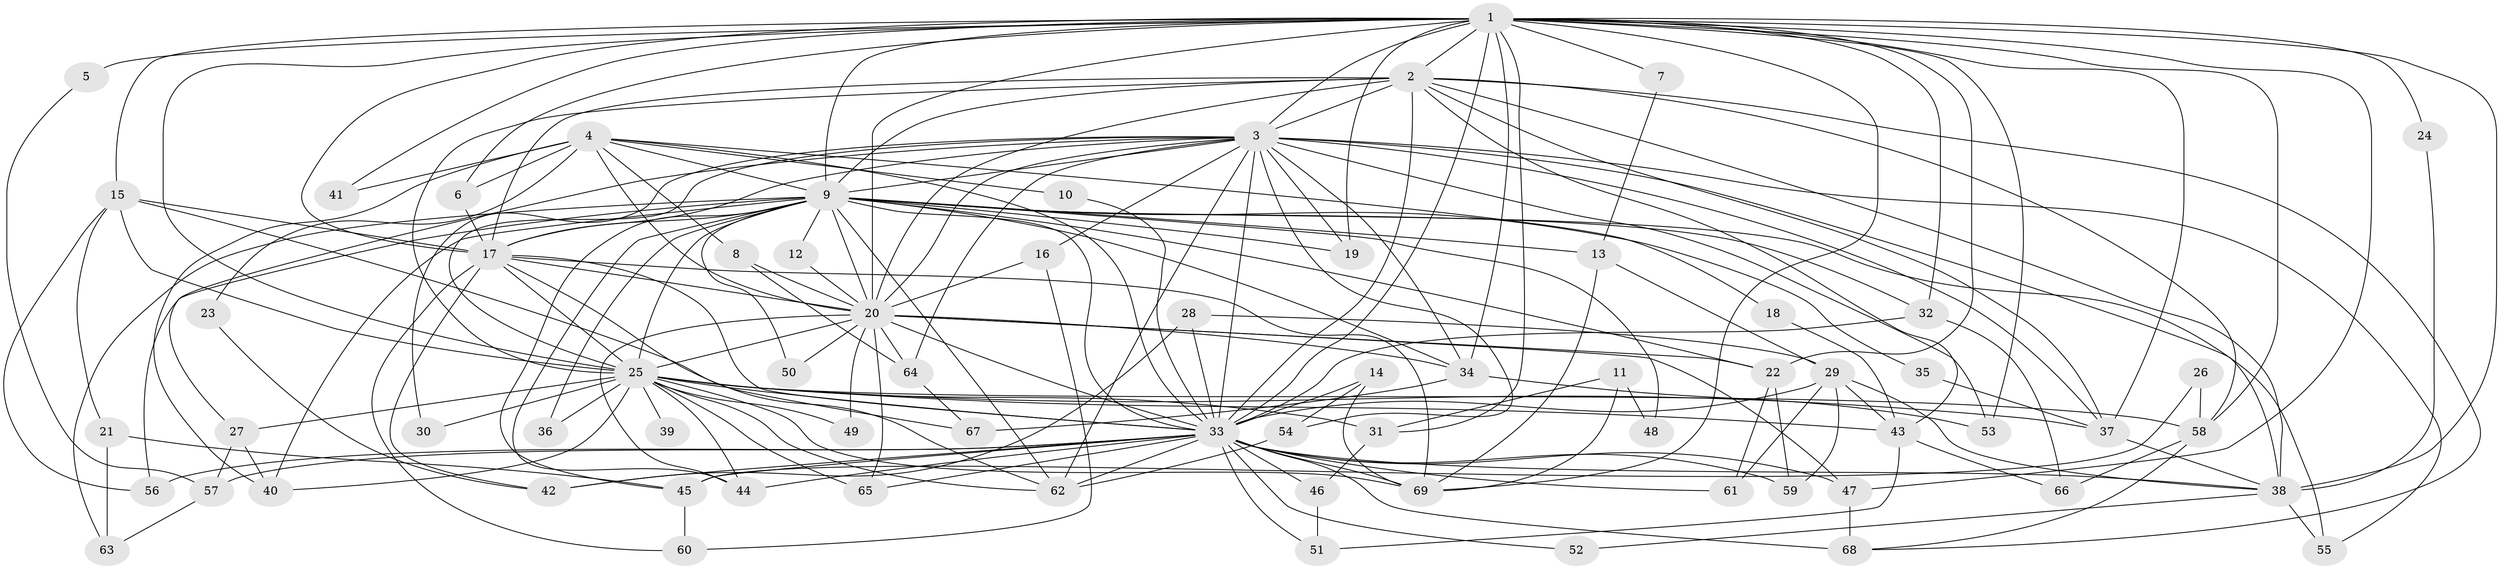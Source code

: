 // original degree distribution, {18: 0.0072992700729927005, 17: 0.0072992700729927005, 29: 0.014598540145985401, 16: 0.0072992700729927005, 22: 0.021897810218978103, 30: 0.0072992700729927005, 21: 0.0072992700729927005, 2: 0.49635036496350365, 6: 0.029197080291970802, 3: 0.24817518248175183, 10: 0.014598540145985401, 4: 0.08029197080291971, 5: 0.0364963503649635, 7: 0.021897810218978103}
// Generated by graph-tools (version 1.1) at 2025/01/03/09/25 03:01:31]
// undirected, 69 vertices, 191 edges
graph export_dot {
graph [start="1"]
  node [color=gray90,style=filled];
  1;
  2;
  3;
  4;
  5;
  6;
  7;
  8;
  9;
  10;
  11;
  12;
  13;
  14;
  15;
  16;
  17;
  18;
  19;
  20;
  21;
  22;
  23;
  24;
  25;
  26;
  27;
  28;
  29;
  30;
  31;
  32;
  33;
  34;
  35;
  36;
  37;
  38;
  39;
  40;
  41;
  42;
  43;
  44;
  45;
  46;
  47;
  48;
  49;
  50;
  51;
  52;
  53;
  54;
  55;
  56;
  57;
  58;
  59;
  60;
  61;
  62;
  63;
  64;
  65;
  66;
  67;
  68;
  69;
  1 -- 2 [weight=2.0];
  1 -- 3 [weight=2.0];
  1 -- 5 [weight=2.0];
  1 -- 6 [weight=1.0];
  1 -- 7 [weight=2.0];
  1 -- 9 [weight=2.0];
  1 -- 15 [weight=1.0];
  1 -- 17 [weight=2.0];
  1 -- 19 [weight=1.0];
  1 -- 20 [weight=2.0];
  1 -- 22 [weight=1.0];
  1 -- 24 [weight=1.0];
  1 -- 25 [weight=2.0];
  1 -- 31 [weight=2.0];
  1 -- 32 [weight=2.0];
  1 -- 33 [weight=4.0];
  1 -- 34 [weight=1.0];
  1 -- 37 [weight=1.0];
  1 -- 38 [weight=1.0];
  1 -- 41 [weight=1.0];
  1 -- 47 [weight=1.0];
  1 -- 53 [weight=1.0];
  1 -- 58 [weight=1.0];
  1 -- 69 [weight=1.0];
  2 -- 3 [weight=2.0];
  2 -- 9 [weight=1.0];
  2 -- 17 [weight=2.0];
  2 -- 20 [weight=1.0];
  2 -- 25 [weight=1.0];
  2 -- 33 [weight=3.0];
  2 -- 37 [weight=1.0];
  2 -- 38 [weight=1.0];
  2 -- 43 [weight=1.0];
  2 -- 58 [weight=1.0];
  2 -- 68 [weight=1.0];
  3 -- 9 [weight=1.0];
  3 -- 16 [weight=1.0];
  3 -- 17 [weight=1.0];
  3 -- 19 [weight=1.0];
  3 -- 20 [weight=1.0];
  3 -- 25 [weight=1.0];
  3 -- 27 [weight=1.0];
  3 -- 30 [weight=1.0];
  3 -- 33 [weight=2.0];
  3 -- 34 [weight=1.0];
  3 -- 37 [weight=1.0];
  3 -- 38 [weight=1.0];
  3 -- 53 [weight=1.0];
  3 -- 54 [weight=1.0];
  3 -- 55 [weight=1.0];
  3 -- 62 [weight=1.0];
  3 -- 64 [weight=1.0];
  4 -- 6 [weight=1.0];
  4 -- 8 [weight=1.0];
  4 -- 9 [weight=1.0];
  4 -- 10 [weight=1.0];
  4 -- 18 [weight=1.0];
  4 -- 20 [weight=1.0];
  4 -- 23 [weight=1.0];
  4 -- 33 [weight=1.0];
  4 -- 40 [weight=1.0];
  4 -- 41 [weight=1.0];
  5 -- 57 [weight=1.0];
  6 -- 17 [weight=1.0];
  7 -- 13 [weight=1.0];
  8 -- 20 [weight=1.0];
  8 -- 64 [weight=1.0];
  9 -- 12 [weight=1.0];
  9 -- 13 [weight=1.0];
  9 -- 17 [weight=1.0];
  9 -- 19 [weight=1.0];
  9 -- 20 [weight=1.0];
  9 -- 22 [weight=1.0];
  9 -- 25 [weight=1.0];
  9 -- 32 [weight=1.0];
  9 -- 33 [weight=3.0];
  9 -- 34 [weight=1.0];
  9 -- 35 [weight=1.0];
  9 -- 36 [weight=1.0];
  9 -- 40 [weight=1.0];
  9 -- 44 [weight=1.0];
  9 -- 45 [weight=1.0];
  9 -- 48 [weight=1.0];
  9 -- 50 [weight=1.0];
  9 -- 55 [weight=1.0];
  9 -- 56 [weight=1.0];
  9 -- 62 [weight=1.0];
  9 -- 63 [weight=1.0];
  10 -- 33 [weight=1.0];
  11 -- 31 [weight=1.0];
  11 -- 48 [weight=1.0];
  11 -- 69 [weight=1.0];
  12 -- 20 [weight=1.0];
  13 -- 29 [weight=1.0];
  13 -- 69 [weight=1.0];
  14 -- 33 [weight=1.0];
  14 -- 54 [weight=1.0];
  14 -- 69 [weight=1.0];
  15 -- 17 [weight=1.0];
  15 -- 21 [weight=1.0];
  15 -- 25 [weight=1.0];
  15 -- 56 [weight=1.0];
  15 -- 67 [weight=1.0];
  16 -- 20 [weight=1.0];
  16 -- 60 [weight=1.0];
  17 -- 20 [weight=1.0];
  17 -- 25 [weight=2.0];
  17 -- 33 [weight=2.0];
  17 -- 42 [weight=1.0];
  17 -- 60 [weight=1.0];
  17 -- 62 [weight=1.0];
  17 -- 69 [weight=1.0];
  18 -- 43 [weight=1.0];
  20 -- 22 [weight=1.0];
  20 -- 25 [weight=1.0];
  20 -- 33 [weight=3.0];
  20 -- 34 [weight=1.0];
  20 -- 44 [weight=1.0];
  20 -- 47 [weight=1.0];
  20 -- 49 [weight=1.0];
  20 -- 50 [weight=1.0];
  20 -- 64 [weight=1.0];
  20 -- 65 [weight=1.0];
  21 -- 45 [weight=1.0];
  21 -- 63 [weight=1.0];
  22 -- 59 [weight=1.0];
  22 -- 61 [weight=1.0];
  23 -- 42 [weight=1.0];
  24 -- 38 [weight=1.0];
  25 -- 27 [weight=1.0];
  25 -- 30 [weight=1.0];
  25 -- 31 [weight=2.0];
  25 -- 33 [weight=2.0];
  25 -- 36 [weight=1.0];
  25 -- 37 [weight=1.0];
  25 -- 39 [weight=1.0];
  25 -- 40 [weight=1.0];
  25 -- 43 [weight=1.0];
  25 -- 44 [weight=1.0];
  25 -- 49 [weight=1.0];
  25 -- 58 [weight=1.0];
  25 -- 62 [weight=1.0];
  25 -- 65 [weight=2.0];
  25 -- 69 [weight=2.0];
  26 -- 45 [weight=1.0];
  26 -- 58 [weight=1.0];
  27 -- 40 [weight=1.0];
  27 -- 57 [weight=1.0];
  28 -- 29 [weight=1.0];
  28 -- 33 [weight=2.0];
  28 -- 42 [weight=1.0];
  29 -- 33 [weight=1.0];
  29 -- 38 [weight=1.0];
  29 -- 43 [weight=1.0];
  29 -- 59 [weight=1.0];
  29 -- 61 [weight=1.0];
  31 -- 46 [weight=1.0];
  32 -- 33 [weight=2.0];
  32 -- 66 [weight=1.0];
  33 -- 38 [weight=1.0];
  33 -- 42 [weight=1.0];
  33 -- 44 [weight=1.0];
  33 -- 45 [weight=3.0];
  33 -- 46 [weight=1.0];
  33 -- 47 [weight=1.0];
  33 -- 51 [weight=1.0];
  33 -- 52 [weight=1.0];
  33 -- 56 [weight=1.0];
  33 -- 57 [weight=1.0];
  33 -- 59 [weight=1.0];
  33 -- 61 [weight=1.0];
  33 -- 62 [weight=1.0];
  33 -- 65 [weight=1.0];
  33 -- 68 [weight=2.0];
  33 -- 69 [weight=1.0];
  34 -- 53 [weight=1.0];
  34 -- 67 [weight=1.0];
  35 -- 37 [weight=2.0];
  37 -- 38 [weight=1.0];
  38 -- 52 [weight=1.0];
  38 -- 55 [weight=1.0];
  43 -- 51 [weight=1.0];
  43 -- 66 [weight=1.0];
  45 -- 60 [weight=1.0];
  46 -- 51 [weight=1.0];
  47 -- 68 [weight=1.0];
  54 -- 62 [weight=1.0];
  57 -- 63 [weight=1.0];
  58 -- 66 [weight=1.0];
  58 -- 68 [weight=1.0];
  64 -- 67 [weight=1.0];
}
